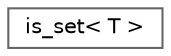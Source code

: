 digraph "类继承关系图"
{
 // LATEX_PDF_SIZE
  bgcolor="transparent";
  edge [fontname=Helvetica,fontsize=10,labelfontname=Helvetica,labelfontsize=10];
  node [fontname=Helvetica,fontsize=10,shape=box,height=0.2,width=0.4];
  rankdir="LR";
  Node0 [id="Node000000",label="is_set\< T \>",height=0.2,width=0.4,color="grey40", fillcolor="white", style="filled",URL="$classdetail_1_1is__set.html",tooltip=" "];
}
